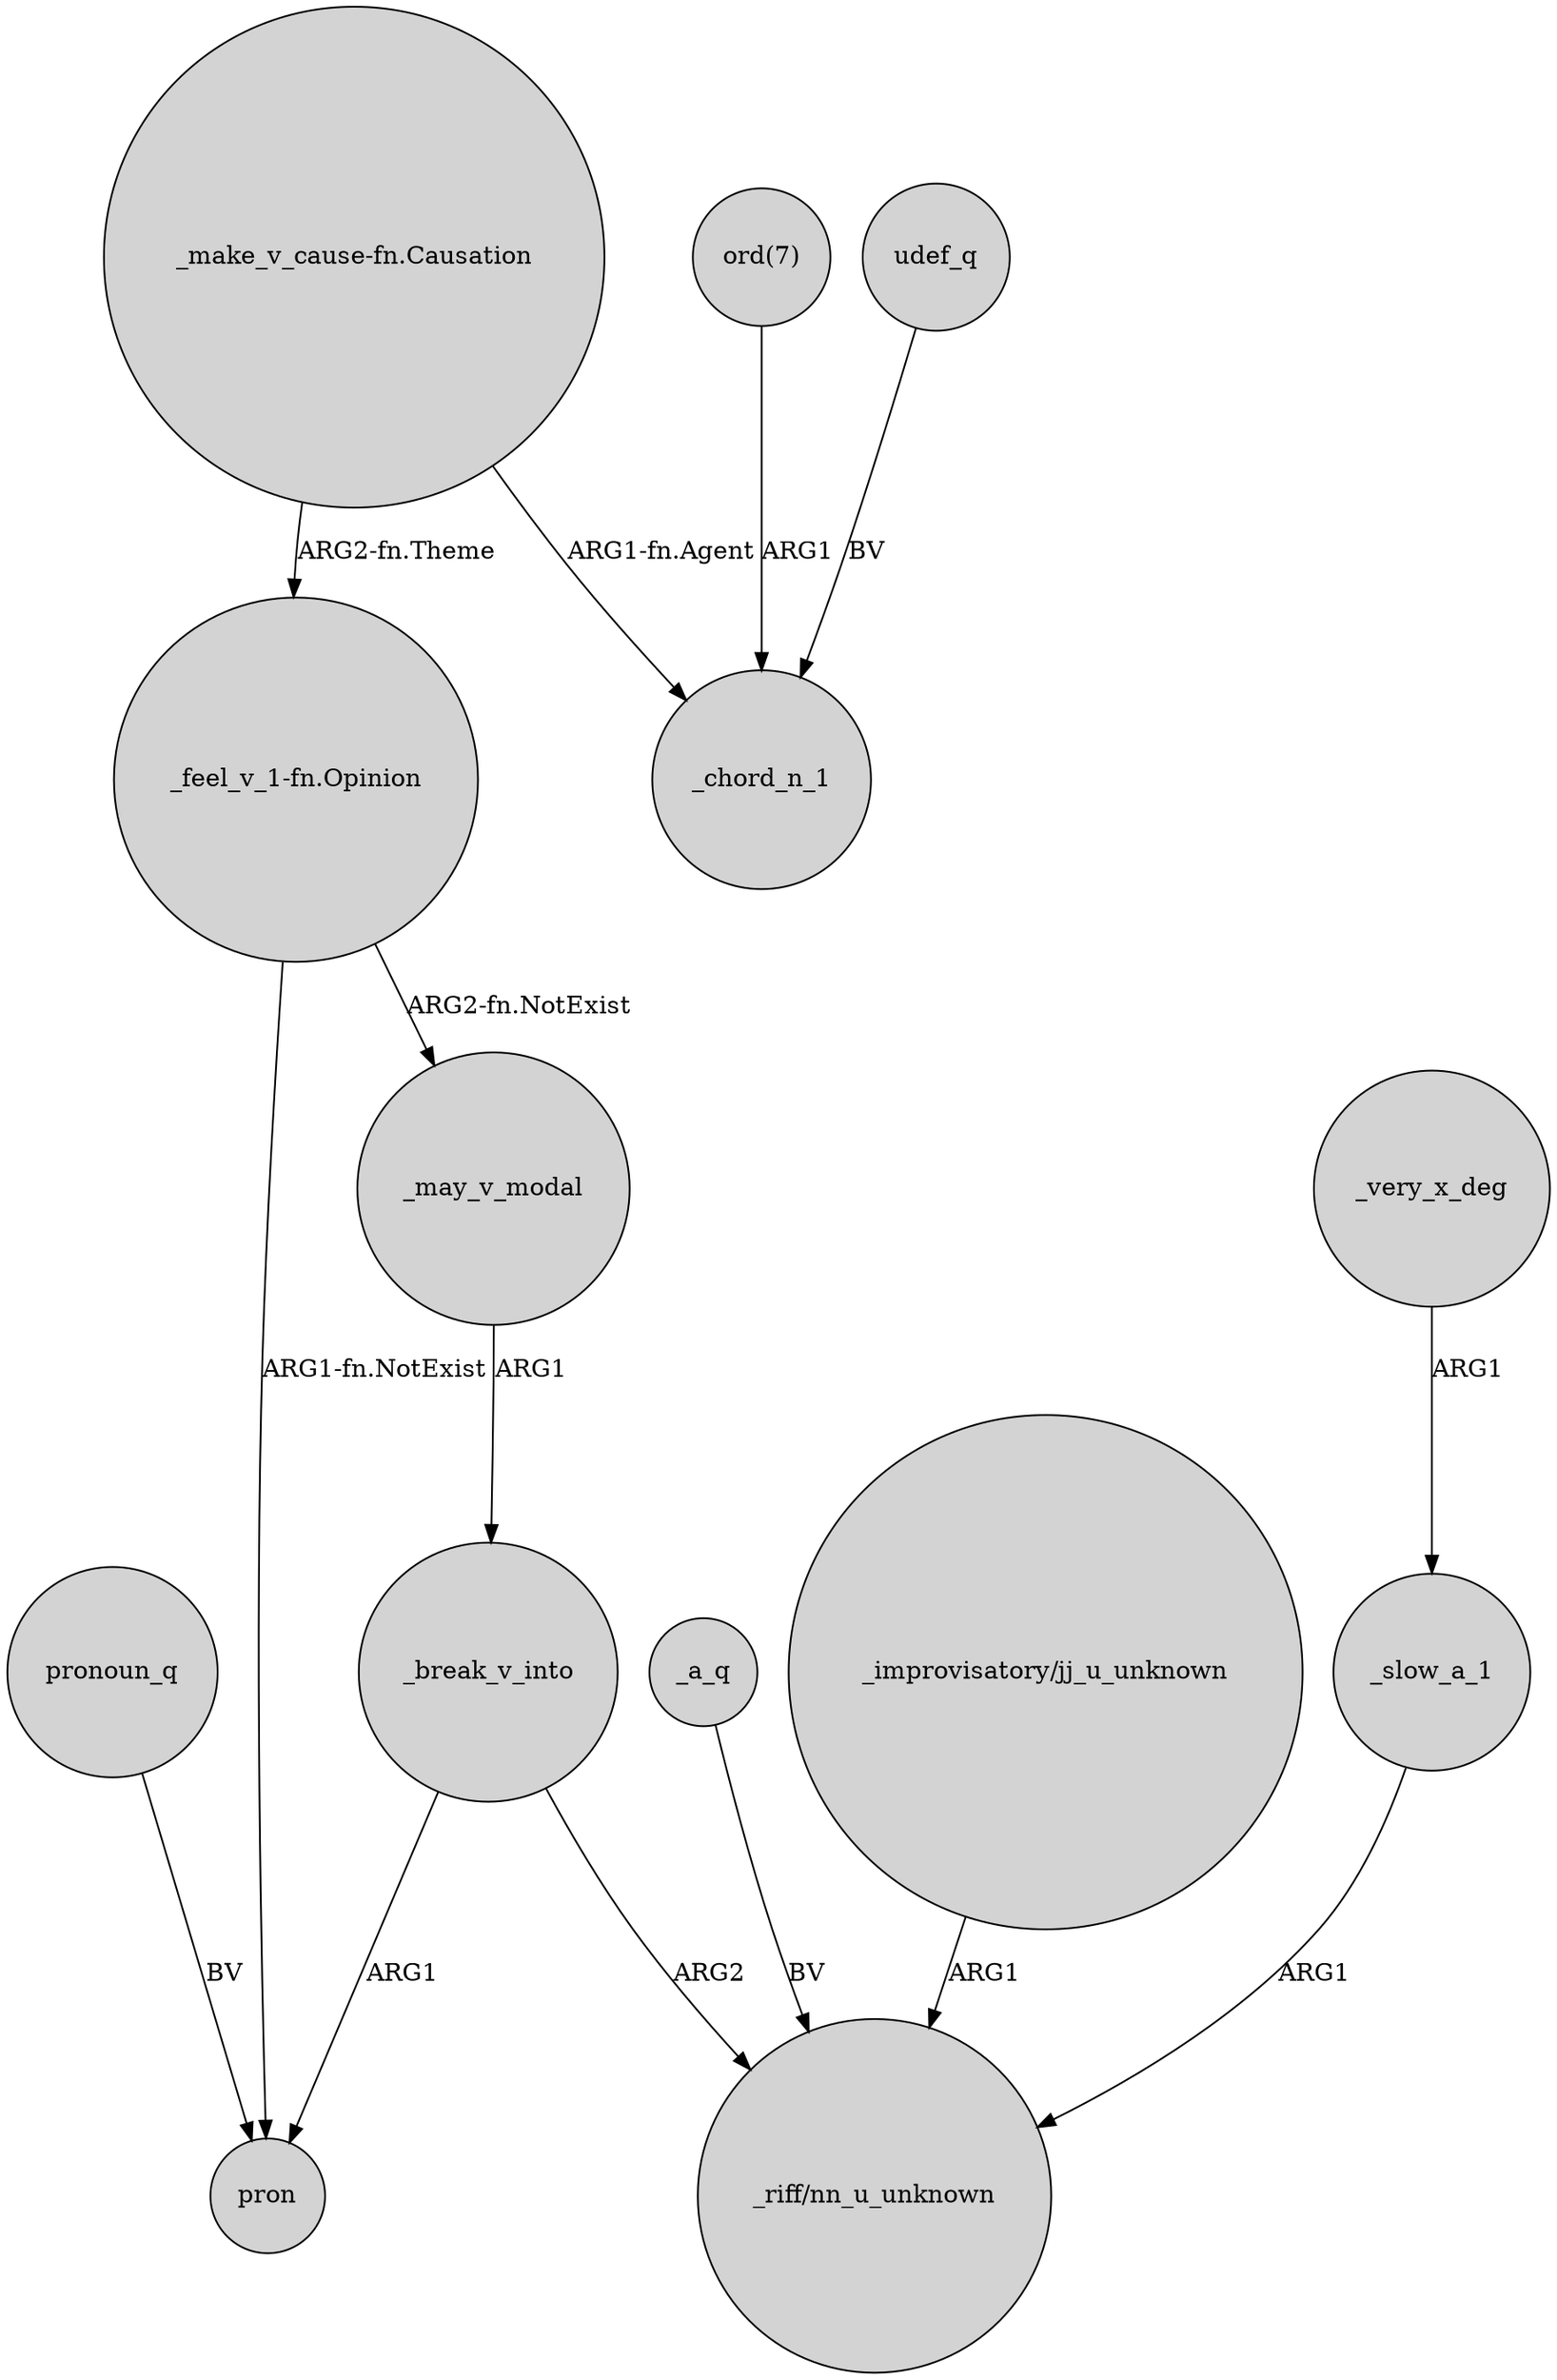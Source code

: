 digraph {
	node [shape=circle style=filled]
	"_improvisatory/jj_u_unknown" -> "_riff/nn_u_unknown" [label=ARG1]
	"ord(7)" -> _chord_n_1 [label=ARG1]
	udef_q -> _chord_n_1 [label=BV]
	_break_v_into -> "_riff/nn_u_unknown" [label=ARG2]
	"_feel_v_1-fn.Opinion" -> _may_v_modal [label="ARG2-fn.NotExist"]
	_slow_a_1 -> "_riff/nn_u_unknown" [label=ARG1]
	"_feel_v_1-fn.Opinion" -> pron [label="ARG1-fn.NotExist"]
	"_make_v_cause-fn.Causation" -> _chord_n_1 [label="ARG1-fn.Agent"]
	_a_q -> "_riff/nn_u_unknown" [label=BV]
	_may_v_modal -> _break_v_into [label=ARG1]
	"_make_v_cause-fn.Causation" -> "_feel_v_1-fn.Opinion" [label="ARG2-fn.Theme"]
	_very_x_deg -> _slow_a_1 [label=ARG1]
	_break_v_into -> pron [label=ARG1]
	pronoun_q -> pron [label=BV]
}

